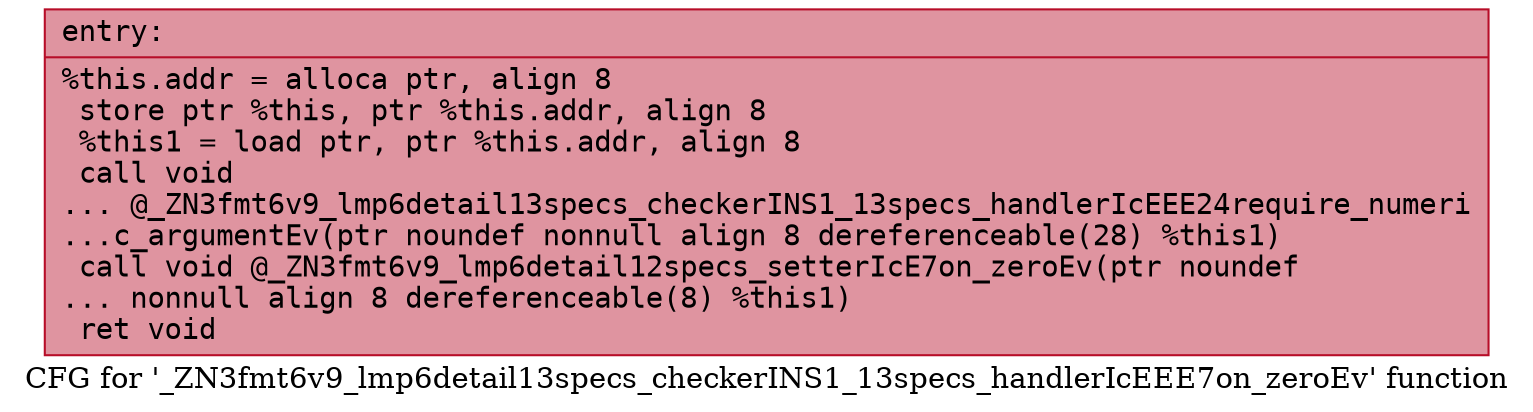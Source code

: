 digraph "CFG for '_ZN3fmt6v9_lmp6detail13specs_checkerINS1_13specs_handlerIcEEE7on_zeroEv' function" {
	label="CFG for '_ZN3fmt6v9_lmp6detail13specs_checkerINS1_13specs_handlerIcEEE7on_zeroEv' function";

	Node0x55fec34dab60 [shape=record,color="#b70d28ff", style=filled, fillcolor="#b70d2870" fontname="Courier",label="{entry:\l|  %this.addr = alloca ptr, align 8\l  store ptr %this, ptr %this.addr, align 8\l  %this1 = load ptr, ptr %this.addr, align 8\l  call void\l... @_ZN3fmt6v9_lmp6detail13specs_checkerINS1_13specs_handlerIcEEE24require_numeri\l...c_argumentEv(ptr noundef nonnull align 8 dereferenceable(28) %this1)\l  call void @_ZN3fmt6v9_lmp6detail12specs_setterIcE7on_zeroEv(ptr noundef\l... nonnull align 8 dereferenceable(8) %this1)\l  ret void\l}"];
}
